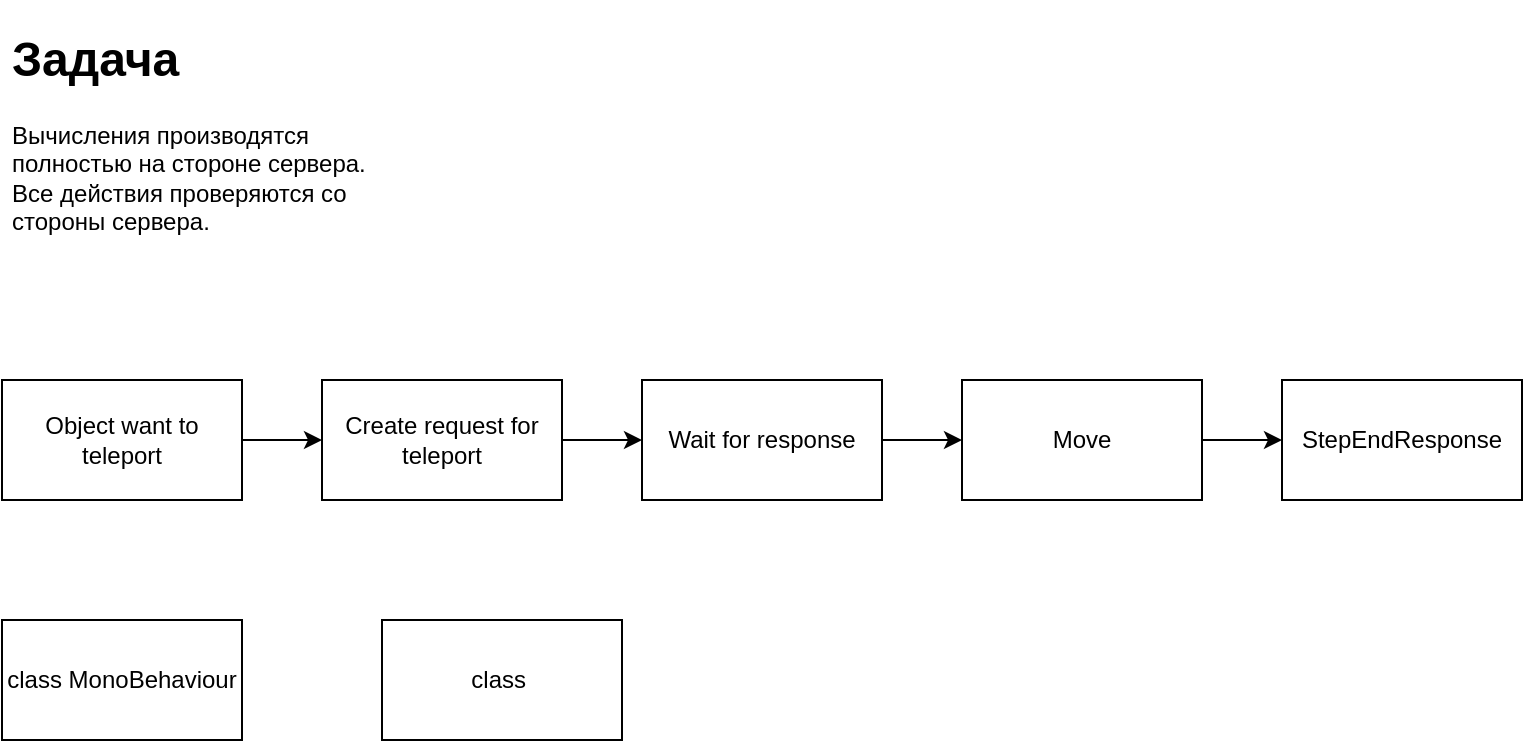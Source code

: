 <mxfile version="15.2.7" type="device"><diagram id="pihaXMAqTMRLjsSOlxHL" name="Страница 1"><mxGraphModel dx="1024" dy="592" grid="1" gridSize="10" guides="1" tooltips="1" connect="1" arrows="1" fold="1" page="1" pageScale="1" pageWidth="850" pageHeight="1100" math="0" shadow="0"><root><mxCell id="0"/><mxCell id="1" parent="0"/><mxCell id="nX-kZrKyYggOpkpjvlnq-5" style="edgeStyle=orthogonalEdgeStyle;rounded=0;orthogonalLoop=1;jettySize=auto;html=1;exitX=1;exitY=0.5;exitDx=0;exitDy=0;entryX=0;entryY=0.5;entryDx=0;entryDy=0;" edge="1" parent="1" source="nX-kZrKyYggOpkpjvlnq-1" target="nX-kZrKyYggOpkpjvlnq-2"><mxGeometry relative="1" as="geometry"/></mxCell><mxCell id="nX-kZrKyYggOpkpjvlnq-1" value="Object want to teleport" style="rounded=0;whiteSpace=wrap;html=1;" vertex="1" parent="1"><mxGeometry x="30" y="190" width="120" height="60" as="geometry"/></mxCell><mxCell id="nX-kZrKyYggOpkpjvlnq-6" style="edgeStyle=orthogonalEdgeStyle;rounded=0;orthogonalLoop=1;jettySize=auto;html=1;exitX=1;exitY=0.5;exitDx=0;exitDy=0;entryX=0;entryY=0.5;entryDx=0;entryDy=0;" edge="1" parent="1" source="nX-kZrKyYggOpkpjvlnq-2" target="nX-kZrKyYggOpkpjvlnq-3"><mxGeometry relative="1" as="geometry"/></mxCell><mxCell id="nX-kZrKyYggOpkpjvlnq-2" value="Create request for teleport" style="rounded=0;whiteSpace=wrap;html=1;" vertex="1" parent="1"><mxGeometry x="190" y="190" width="120" height="60" as="geometry"/></mxCell><mxCell id="nX-kZrKyYggOpkpjvlnq-7" style="edgeStyle=orthogonalEdgeStyle;rounded=0;orthogonalLoop=1;jettySize=auto;html=1;exitX=1;exitY=0.5;exitDx=0;exitDy=0;" edge="1" parent="1" source="nX-kZrKyYggOpkpjvlnq-3" target="nX-kZrKyYggOpkpjvlnq-4"><mxGeometry relative="1" as="geometry"/></mxCell><mxCell id="nX-kZrKyYggOpkpjvlnq-3" value="Wait for response" style="rounded=0;whiteSpace=wrap;html=1;" vertex="1" parent="1"><mxGeometry x="350" y="190" width="120" height="60" as="geometry"/></mxCell><mxCell id="nX-kZrKyYggOpkpjvlnq-11" style="edgeStyle=orthogonalEdgeStyle;rounded=0;orthogonalLoop=1;jettySize=auto;html=1;exitX=1;exitY=0.5;exitDx=0;exitDy=0;entryX=0;entryY=0.5;entryDx=0;entryDy=0;" edge="1" parent="1" source="nX-kZrKyYggOpkpjvlnq-4" target="nX-kZrKyYggOpkpjvlnq-10"><mxGeometry relative="1" as="geometry"/></mxCell><mxCell id="nX-kZrKyYggOpkpjvlnq-4" value="Move" style="rounded=0;whiteSpace=wrap;html=1;" vertex="1" parent="1"><mxGeometry x="510" y="190" width="120" height="60" as="geometry"/></mxCell><mxCell id="nX-kZrKyYggOpkpjvlnq-8" value="class MonoBehaviour" style="rounded=0;whiteSpace=wrap;html=1;" vertex="1" parent="1"><mxGeometry x="30" y="310" width="120" height="60" as="geometry"/></mxCell><mxCell id="nX-kZrKyYggOpkpjvlnq-9" value="class&amp;nbsp;" style="rounded=0;whiteSpace=wrap;html=1;" vertex="1" parent="1"><mxGeometry x="220" y="310" width="120" height="60" as="geometry"/></mxCell><mxCell id="nX-kZrKyYggOpkpjvlnq-10" value="StepEndResponse" style="rounded=0;whiteSpace=wrap;html=1;" vertex="1" parent="1"><mxGeometry x="670" y="190" width="120" height="60" as="geometry"/></mxCell><mxCell id="nX-kZrKyYggOpkpjvlnq-13" value="&lt;h1&gt;Задача&lt;/h1&gt;&lt;p&gt;Вычисления производятся полностью на стороне сервера. Все действия проверяются со стороны сервера.&lt;/p&gt;" style="text;html=1;strokeColor=none;fillColor=none;spacing=5;spacingTop=-20;whiteSpace=wrap;overflow=hidden;rounded=0;" vertex="1" parent="1"><mxGeometry x="30" y="10" width="190" height="120" as="geometry"/></mxCell></root></mxGraphModel></diagram></mxfile>